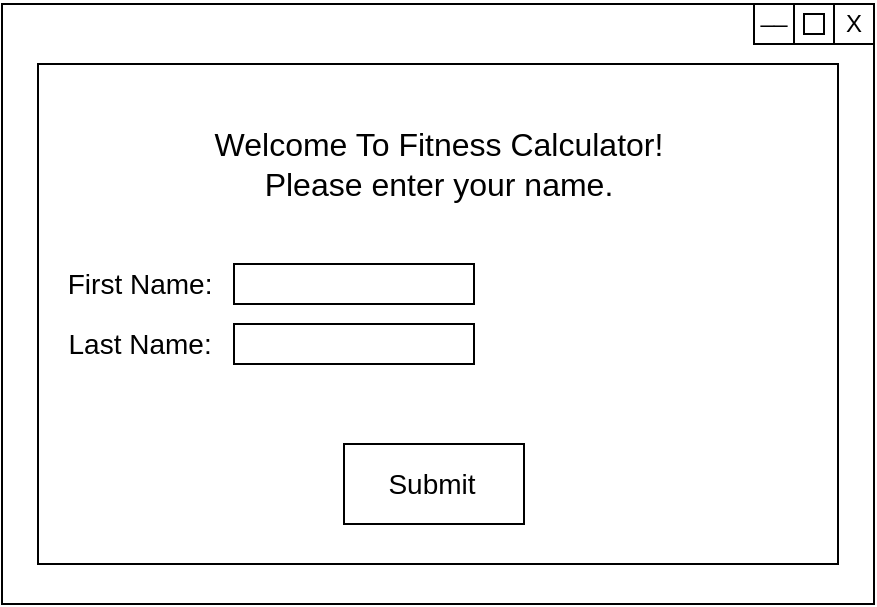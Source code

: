 <mxfile version="12.9.6" type="github"><diagram id="9UC1ZBUf9r_J20Ng0Syh" name="Page-1"><mxGraphModel dx="868" dy="450" grid="1" gridSize="10" guides="1" tooltips="1" connect="1" arrows="1" fold="1" page="1" pageScale="1" pageWidth="827" pageHeight="1169" math="0" shadow="0"><root><mxCell id="0"/><mxCell id="1" parent="0"/><mxCell id="mh5o7TWo_xymcsIFWV8s-2" value="" style="rounded=0;whiteSpace=wrap;html=1;" parent="1" vertex="1"><mxGeometry x="154" y="90" width="436" height="300" as="geometry"/></mxCell><mxCell id="mh5o7TWo_xymcsIFWV8s-3" value="" style="rounded=0;whiteSpace=wrap;html=1;" parent="1" vertex="1"><mxGeometry x="530" y="90" width="60" height="20" as="geometry"/></mxCell><mxCell id="mh5o7TWo_xymcsIFWV8s-5" value="" style="whiteSpace=wrap;html=1;aspect=fixed;" parent="1" vertex="1"><mxGeometry x="550" y="90" width="20" height="20" as="geometry"/></mxCell><mxCell id="mh5o7TWo_xymcsIFWV8s-6" value="" style="whiteSpace=wrap;html=1;aspect=fixed;" parent="1" vertex="1"><mxGeometry x="570" y="90" width="20" height="20" as="geometry"/></mxCell><mxCell id="mh5o7TWo_xymcsIFWV8s-10" value="" style="whiteSpace=wrap;html=1;aspect=fixed;" parent="1" vertex="1"><mxGeometry x="555" y="95" width="10" height="10" as="geometry"/></mxCell><mxCell id="mh5o7TWo_xymcsIFWV8s-14" value="X" style="text;html=1;strokeColor=none;fillColor=none;align=center;verticalAlign=middle;whiteSpace=wrap;rounded=0;" parent="1" vertex="1"><mxGeometry x="570" y="90" width="20" height="20" as="geometry"/></mxCell><mxCell id="mh5o7TWo_xymcsIFWV8s-15" value="__" style="text;html=1;strokeColor=none;fillColor=none;align=center;verticalAlign=middle;whiteSpace=wrap;rounded=0;" parent="1" vertex="1"><mxGeometry x="530" y="90" width="20" height="10" as="geometry"/></mxCell><mxCell id="mh5o7TWo_xymcsIFWV8s-16" value="" style="rounded=0;whiteSpace=wrap;html=1;" parent="1" vertex="1"><mxGeometry x="172" y="120" width="400" height="250" as="geometry"/></mxCell><mxCell id="k4O9PASFbqe-ITGyRVFv-3" value="Welcome To Fitness Calculator!&lt;br style=&quot;font-size: 16px;&quot;&gt;Please enter your name." style="text;html=1;strokeColor=none;fillColor=none;align=center;verticalAlign=middle;whiteSpace=wrap;rounded=0;fontSize=16;" vertex="1" parent="1"><mxGeometry x="253.5" y="150" width="237" height="40" as="geometry"/></mxCell><mxCell id="k4O9PASFbqe-ITGyRVFv-5" value="" style="rounded=0;whiteSpace=wrap;html=1;" vertex="1" parent="1"><mxGeometry x="270" y="220" width="120" height="20" as="geometry"/></mxCell><mxCell id="k4O9PASFbqe-ITGyRVFv-6" value="First Name:&amp;nbsp;" style="text;html=1;strokeColor=none;fillColor=none;align=center;verticalAlign=middle;whiteSpace=wrap;rounded=0;fontSize=14;" vertex="1" parent="1"><mxGeometry x="170" y="220" width="110" height="20" as="geometry"/></mxCell><mxCell id="k4O9PASFbqe-ITGyRVFv-10" value="" style="rounded=0;whiteSpace=wrap;html=1;" vertex="1" parent="1"><mxGeometry x="270" y="250" width="120" height="20" as="geometry"/></mxCell><mxCell id="k4O9PASFbqe-ITGyRVFv-11" value="Last Name:&amp;nbsp;" style="text;html=1;strokeColor=none;fillColor=none;align=center;verticalAlign=middle;whiteSpace=wrap;rounded=0;fontSize=14;" vertex="1" parent="1"><mxGeometry x="170" y="250" width="110" height="20" as="geometry"/></mxCell><mxCell id="k4O9PASFbqe-ITGyRVFv-12" value="" style="rounded=0;whiteSpace=wrap;html=1;" vertex="1" parent="1"><mxGeometry x="325" y="310" width="90" height="40" as="geometry"/></mxCell><mxCell id="k4O9PASFbqe-ITGyRVFv-13" value="Submit" style="text;html=1;strokeColor=none;fillColor=none;align=center;verticalAlign=middle;whiteSpace=wrap;rounded=0;fontSize=14;" vertex="1" parent="1"><mxGeometry x="324" y="320" width="90" height="20" as="geometry"/></mxCell></root></mxGraphModel></diagram></mxfile>